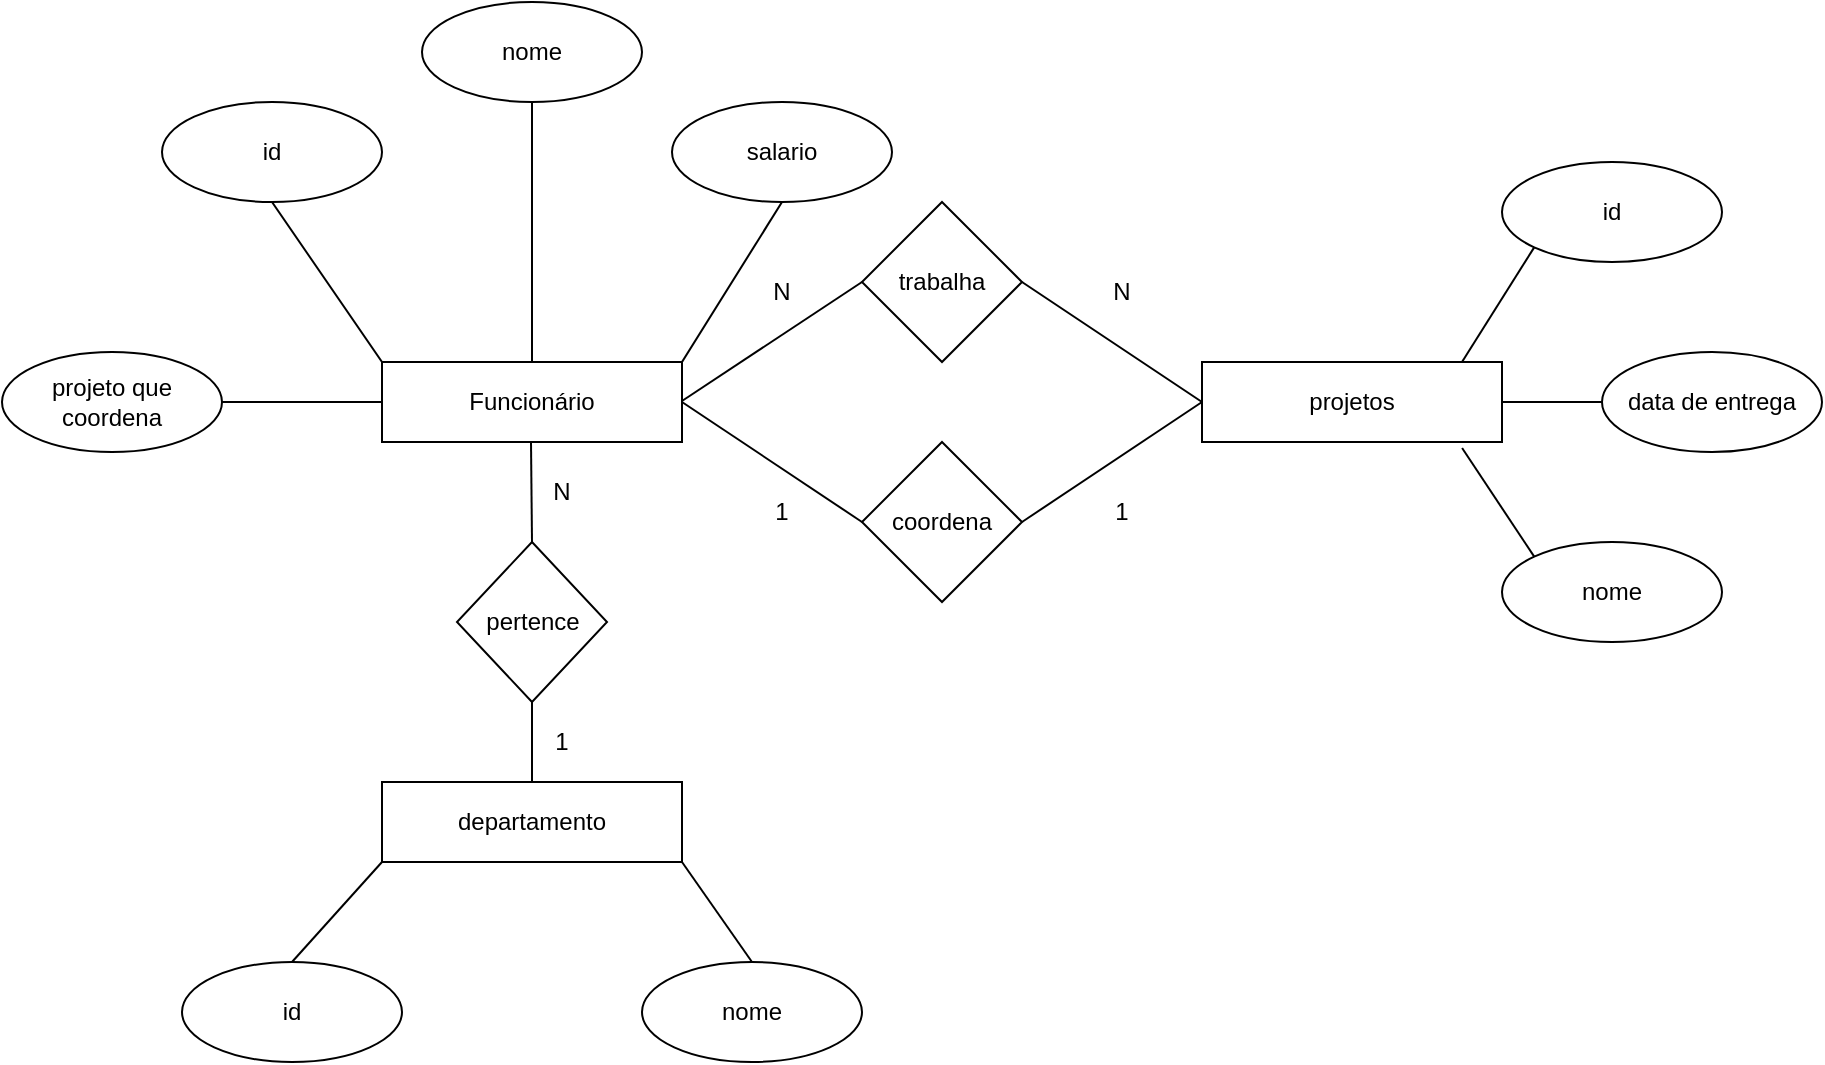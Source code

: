 <mxfile version="22.0.8" type="github">
  <diagram name="Página-1" id="MQ-bpehG7rwfpVfSygOb">
    <mxGraphModel dx="2261" dy="786" grid="1" gridSize="10" guides="1" tooltips="1" connect="1" arrows="1" fold="1" page="1" pageScale="1" pageWidth="827" pageHeight="1169" math="0" shadow="0">
      <root>
        <mxCell id="0" />
        <mxCell id="1" parent="0" />
        <mxCell id="Zxr0sCr1E32BGTMOj58B-1" value="Funcionário" style="rounded=0;whiteSpace=wrap;html=1;" vertex="1" parent="1">
          <mxGeometry x="140" y="260" width="150" height="40" as="geometry" />
        </mxCell>
        <mxCell id="Zxr0sCr1E32BGTMOj58B-3" value="departamento" style="rounded=0;whiteSpace=wrap;html=1;" vertex="1" parent="1">
          <mxGeometry x="140" y="470" width="150" height="40" as="geometry" />
        </mxCell>
        <mxCell id="Zxr0sCr1E32BGTMOj58B-4" value="projetos" style="rounded=0;whiteSpace=wrap;html=1;" vertex="1" parent="1">
          <mxGeometry x="550" y="260" width="150" height="40" as="geometry" />
        </mxCell>
        <mxCell id="Zxr0sCr1E32BGTMOj58B-6" value="trabalha" style="rhombus;whiteSpace=wrap;html=1;" vertex="1" parent="1">
          <mxGeometry x="380" y="180" width="80" height="80" as="geometry" />
        </mxCell>
        <mxCell id="Zxr0sCr1E32BGTMOj58B-8" value="pertence" style="rhombus;whiteSpace=wrap;html=1;" vertex="1" parent="1">
          <mxGeometry x="177.5" y="350" width="75" height="80" as="geometry" />
        </mxCell>
        <mxCell id="Zxr0sCr1E32BGTMOj58B-10" value="N" style="text;html=1;strokeColor=none;fillColor=none;align=center;verticalAlign=middle;whiteSpace=wrap;rounded=0;" vertex="1" parent="1">
          <mxGeometry x="310" y="210" width="60" height="30" as="geometry" />
        </mxCell>
        <mxCell id="Zxr0sCr1E32BGTMOj58B-12" value="N" style="text;html=1;strokeColor=none;fillColor=none;align=center;verticalAlign=middle;whiteSpace=wrap;rounded=0;" vertex="1" parent="1">
          <mxGeometry x="480" y="210" width="60" height="30" as="geometry" />
        </mxCell>
        <mxCell id="Zxr0sCr1E32BGTMOj58B-13" value="" style="endArrow=none;html=1;rounded=0;entryX=0;entryY=0.5;entryDx=0;entryDy=0;" edge="1" parent="1" target="Zxr0sCr1E32BGTMOj58B-6">
          <mxGeometry width="50" height="50" relative="1" as="geometry">
            <mxPoint x="290" y="279.5" as="sourcePoint" />
            <mxPoint x="360" y="320" as="targetPoint" />
          </mxGeometry>
        </mxCell>
        <mxCell id="Zxr0sCr1E32BGTMOj58B-14" value="" style="endArrow=none;html=1;rounded=0;entryX=0;entryY=0.5;entryDx=0;entryDy=0;exitX=1;exitY=0.5;exitDx=0;exitDy=0;" edge="1" parent="1" source="Zxr0sCr1E32BGTMOj58B-6">
          <mxGeometry width="50" height="50" relative="1" as="geometry">
            <mxPoint x="460" y="279.5" as="sourcePoint" />
            <mxPoint x="550" y="280" as="targetPoint" />
          </mxGeometry>
        </mxCell>
        <mxCell id="Zxr0sCr1E32BGTMOj58B-15" value="" style="endArrow=none;html=1;rounded=0;exitX=0.5;exitY=0;exitDx=0;exitDy=0;" edge="1" parent="1" source="Zxr0sCr1E32BGTMOj58B-8">
          <mxGeometry width="50" height="50" relative="1" as="geometry">
            <mxPoint x="214.5" y="360" as="sourcePoint" />
            <mxPoint x="214.5" y="300" as="targetPoint" />
          </mxGeometry>
        </mxCell>
        <mxCell id="Zxr0sCr1E32BGTMOj58B-19" value="" style="endArrow=none;html=1;rounded=0;exitX=0.5;exitY=0;exitDx=0;exitDy=0;entryX=0.5;entryY=1;entryDx=0;entryDy=0;" edge="1" parent="1" source="Zxr0sCr1E32BGTMOj58B-3" target="Zxr0sCr1E32BGTMOj58B-8">
          <mxGeometry width="50" height="50" relative="1" as="geometry">
            <mxPoint x="214.5" y="500" as="sourcePoint" />
            <mxPoint x="214.5" y="420" as="targetPoint" />
          </mxGeometry>
        </mxCell>
        <mxCell id="Zxr0sCr1E32BGTMOj58B-20" value="N" style="text;html=1;strokeColor=none;fillColor=none;align=center;verticalAlign=middle;whiteSpace=wrap;rounded=0;" vertex="1" parent="1">
          <mxGeometry x="220" y="320" width="20" height="10" as="geometry" />
        </mxCell>
        <mxCell id="Zxr0sCr1E32BGTMOj58B-21" value="1" style="text;html=1;strokeColor=none;fillColor=none;align=center;verticalAlign=middle;whiteSpace=wrap;rounded=0;" vertex="1" parent="1">
          <mxGeometry x="220" y="440" width="20" height="20" as="geometry" />
        </mxCell>
        <mxCell id="Zxr0sCr1E32BGTMOj58B-22" value="nome" style="ellipse;whiteSpace=wrap;html=1;" vertex="1" parent="1">
          <mxGeometry x="270" y="560" width="110" height="50" as="geometry" />
        </mxCell>
        <mxCell id="Zxr0sCr1E32BGTMOj58B-23" value="id" style="ellipse;whiteSpace=wrap;html=1;" vertex="1" parent="1">
          <mxGeometry x="40" y="560" width="110" height="50" as="geometry" />
        </mxCell>
        <mxCell id="Zxr0sCr1E32BGTMOj58B-24" value="salario" style="ellipse;whiteSpace=wrap;html=1;" vertex="1" parent="1">
          <mxGeometry x="285" y="130" width="110" height="50" as="geometry" />
        </mxCell>
        <mxCell id="Zxr0sCr1E32BGTMOj58B-25" value="nome" style="ellipse;whiteSpace=wrap;html=1;" vertex="1" parent="1">
          <mxGeometry x="160" y="80" width="110" height="50" as="geometry" />
        </mxCell>
        <mxCell id="Zxr0sCr1E32BGTMOj58B-26" value="id" style="ellipse;whiteSpace=wrap;html=1;" vertex="1" parent="1">
          <mxGeometry x="30" y="130" width="110" height="50" as="geometry" />
        </mxCell>
        <mxCell id="Zxr0sCr1E32BGTMOj58B-27" value="id" style="ellipse;whiteSpace=wrap;html=1;" vertex="1" parent="1">
          <mxGeometry x="700" y="160" width="110" height="50" as="geometry" />
        </mxCell>
        <mxCell id="Zxr0sCr1E32BGTMOj58B-28" value="nome" style="ellipse;whiteSpace=wrap;html=1;" vertex="1" parent="1">
          <mxGeometry x="700" y="350" width="110" height="50" as="geometry" />
        </mxCell>
        <mxCell id="Zxr0sCr1E32BGTMOj58B-29" value="data de entrega" style="ellipse;whiteSpace=wrap;html=1;" vertex="1" parent="1">
          <mxGeometry x="750" y="255" width="110" height="50" as="geometry" />
        </mxCell>
        <mxCell id="Zxr0sCr1E32BGTMOj58B-31" value="" style="endArrow=none;html=1;rounded=0;entryX=0;entryY=1;entryDx=0;entryDy=0;" edge="1" parent="1" target="Zxr0sCr1E32BGTMOj58B-27">
          <mxGeometry width="50" height="50" relative="1" as="geometry">
            <mxPoint x="680" y="260" as="sourcePoint" />
            <mxPoint x="730" y="210" as="targetPoint" />
          </mxGeometry>
        </mxCell>
        <mxCell id="Zxr0sCr1E32BGTMOj58B-32" value="" style="endArrow=none;html=1;rounded=0;entryX=0;entryY=0.5;entryDx=0;entryDy=0;exitX=1;exitY=0.5;exitDx=0;exitDy=0;" edge="1" parent="1" source="Zxr0sCr1E32BGTMOj58B-4" target="Zxr0sCr1E32BGTMOj58B-29">
          <mxGeometry width="50" height="50" relative="1" as="geometry">
            <mxPoint x="690" y="270" as="sourcePoint" />
            <mxPoint x="726" y="213" as="targetPoint" />
          </mxGeometry>
        </mxCell>
        <mxCell id="Zxr0sCr1E32BGTMOj58B-33" value="" style="endArrow=none;html=1;rounded=0;entryX=0;entryY=0;entryDx=0;entryDy=0;exitX=0.867;exitY=1.075;exitDx=0;exitDy=0;exitPerimeter=0;" edge="1" parent="1" source="Zxr0sCr1E32BGTMOj58B-4" target="Zxr0sCr1E32BGTMOj58B-28">
          <mxGeometry width="50" height="50" relative="1" as="geometry">
            <mxPoint x="710" y="290" as="sourcePoint" />
            <mxPoint x="760" y="290" as="targetPoint" />
          </mxGeometry>
        </mxCell>
        <mxCell id="Zxr0sCr1E32BGTMOj58B-34" value="" style="endArrow=none;html=1;rounded=0;entryX=0.5;entryY=0;entryDx=0;entryDy=0;exitX=1;exitY=1;exitDx=0;exitDy=0;" edge="1" parent="1" source="Zxr0sCr1E32BGTMOj58B-3" target="Zxr0sCr1E32BGTMOj58B-22">
          <mxGeometry width="50" height="50" relative="1" as="geometry">
            <mxPoint x="720" y="300" as="sourcePoint" />
            <mxPoint x="770" y="300" as="targetPoint" />
          </mxGeometry>
        </mxCell>
        <mxCell id="Zxr0sCr1E32BGTMOj58B-35" value="" style="endArrow=none;html=1;rounded=0;entryX=0.5;entryY=0;entryDx=0;entryDy=0;exitX=0;exitY=1;exitDx=0;exitDy=0;" edge="1" parent="1" source="Zxr0sCr1E32BGTMOj58B-3" target="Zxr0sCr1E32BGTMOj58B-23">
          <mxGeometry width="50" height="50" relative="1" as="geometry">
            <mxPoint x="300" y="520" as="sourcePoint" />
            <mxPoint x="335" y="570" as="targetPoint" />
          </mxGeometry>
        </mxCell>
        <mxCell id="Zxr0sCr1E32BGTMOj58B-36" value="" style="endArrow=none;html=1;rounded=0;entryX=0.5;entryY=1;entryDx=0;entryDy=0;exitX=0;exitY=0;exitDx=0;exitDy=0;" edge="1" parent="1" source="Zxr0sCr1E32BGTMOj58B-1" target="Zxr0sCr1E32BGTMOj58B-26">
          <mxGeometry width="50" height="50" relative="1" as="geometry">
            <mxPoint x="310" y="530" as="sourcePoint" />
            <mxPoint x="345" y="580" as="targetPoint" />
          </mxGeometry>
        </mxCell>
        <mxCell id="Zxr0sCr1E32BGTMOj58B-37" value="" style="endArrow=none;html=1;rounded=0;entryX=0.5;entryY=1;entryDx=0;entryDy=0;exitX=0.5;exitY=0;exitDx=0;exitDy=0;" edge="1" parent="1" source="Zxr0sCr1E32BGTMOj58B-1" target="Zxr0sCr1E32BGTMOj58B-25">
          <mxGeometry width="50" height="50" relative="1" as="geometry">
            <mxPoint x="150" y="270" as="sourcePoint" />
            <mxPoint x="95" y="220" as="targetPoint" />
          </mxGeometry>
        </mxCell>
        <mxCell id="Zxr0sCr1E32BGTMOj58B-38" value="" style="endArrow=none;html=1;rounded=0;entryX=0.5;entryY=1;entryDx=0;entryDy=0;exitX=1;exitY=0;exitDx=0;exitDy=0;" edge="1" parent="1" source="Zxr0sCr1E32BGTMOj58B-1" target="Zxr0sCr1E32BGTMOj58B-24">
          <mxGeometry width="50" height="50" relative="1" as="geometry">
            <mxPoint x="225" y="270" as="sourcePoint" />
            <mxPoint x="225" y="140" as="targetPoint" />
          </mxGeometry>
        </mxCell>
        <mxCell id="Zxr0sCr1E32BGTMOj58B-42" value="" style="endArrow=none;html=1;rounded=0;exitX=1;exitY=0.5;exitDx=0;exitDy=0;entryX=0;entryY=0.5;entryDx=0;entryDy=0;" edge="1" parent="1" source="Zxr0sCr1E32BGTMOj58B-44" target="Zxr0sCr1E32BGTMOj58B-1">
          <mxGeometry width="50" height="50" relative="1" as="geometry">
            <mxPoint x="390" y="430" as="sourcePoint" />
            <mxPoint x="406.718" y="413.282" as="targetPoint" />
          </mxGeometry>
        </mxCell>
        <mxCell id="Zxr0sCr1E32BGTMOj58B-44" value="projeto que coordena" style="ellipse;whiteSpace=wrap;html=1;" vertex="1" parent="1">
          <mxGeometry x="-50" y="255" width="110" height="50" as="geometry" />
        </mxCell>
        <mxCell id="Zxr0sCr1E32BGTMOj58B-45" value="coordena" style="rhombus;whiteSpace=wrap;html=1;" vertex="1" parent="1">
          <mxGeometry x="380" y="300" width="80" height="80" as="geometry" />
        </mxCell>
        <mxCell id="Zxr0sCr1E32BGTMOj58B-46" value="" style="endArrow=none;html=1;rounded=0;entryX=0;entryY=0.5;entryDx=0;entryDy=0;exitX=1;exitY=0.5;exitDx=0;exitDy=0;" edge="1" parent="1" source="Zxr0sCr1E32BGTMOj58B-1" target="Zxr0sCr1E32BGTMOj58B-45">
          <mxGeometry width="50" height="50" relative="1" as="geometry">
            <mxPoint x="300" y="289.5" as="sourcePoint" />
            <mxPoint x="390" y="230" as="targetPoint" />
          </mxGeometry>
        </mxCell>
        <mxCell id="Zxr0sCr1E32BGTMOj58B-47" value="" style="endArrow=none;html=1;rounded=0;entryX=0;entryY=0.5;entryDx=0;entryDy=0;exitX=1;exitY=0.5;exitDx=0;exitDy=0;" edge="1" parent="1" source="Zxr0sCr1E32BGTMOj58B-45" target="Zxr0sCr1E32BGTMOj58B-4">
          <mxGeometry width="50" height="50" relative="1" as="geometry">
            <mxPoint x="310" y="299.5" as="sourcePoint" />
            <mxPoint x="400" y="240" as="targetPoint" />
          </mxGeometry>
        </mxCell>
        <mxCell id="Zxr0sCr1E32BGTMOj58B-48" value="1" style="text;html=1;strokeColor=none;fillColor=none;align=center;verticalAlign=middle;whiteSpace=wrap;rounded=0;" vertex="1" parent="1">
          <mxGeometry x="480" y="320" width="60" height="30" as="geometry" />
        </mxCell>
        <mxCell id="Zxr0sCr1E32BGTMOj58B-49" value="1" style="text;html=1;strokeColor=none;fillColor=none;align=center;verticalAlign=middle;whiteSpace=wrap;rounded=0;" vertex="1" parent="1">
          <mxGeometry x="310" y="320" width="60" height="30" as="geometry" />
        </mxCell>
      </root>
    </mxGraphModel>
  </diagram>
</mxfile>
